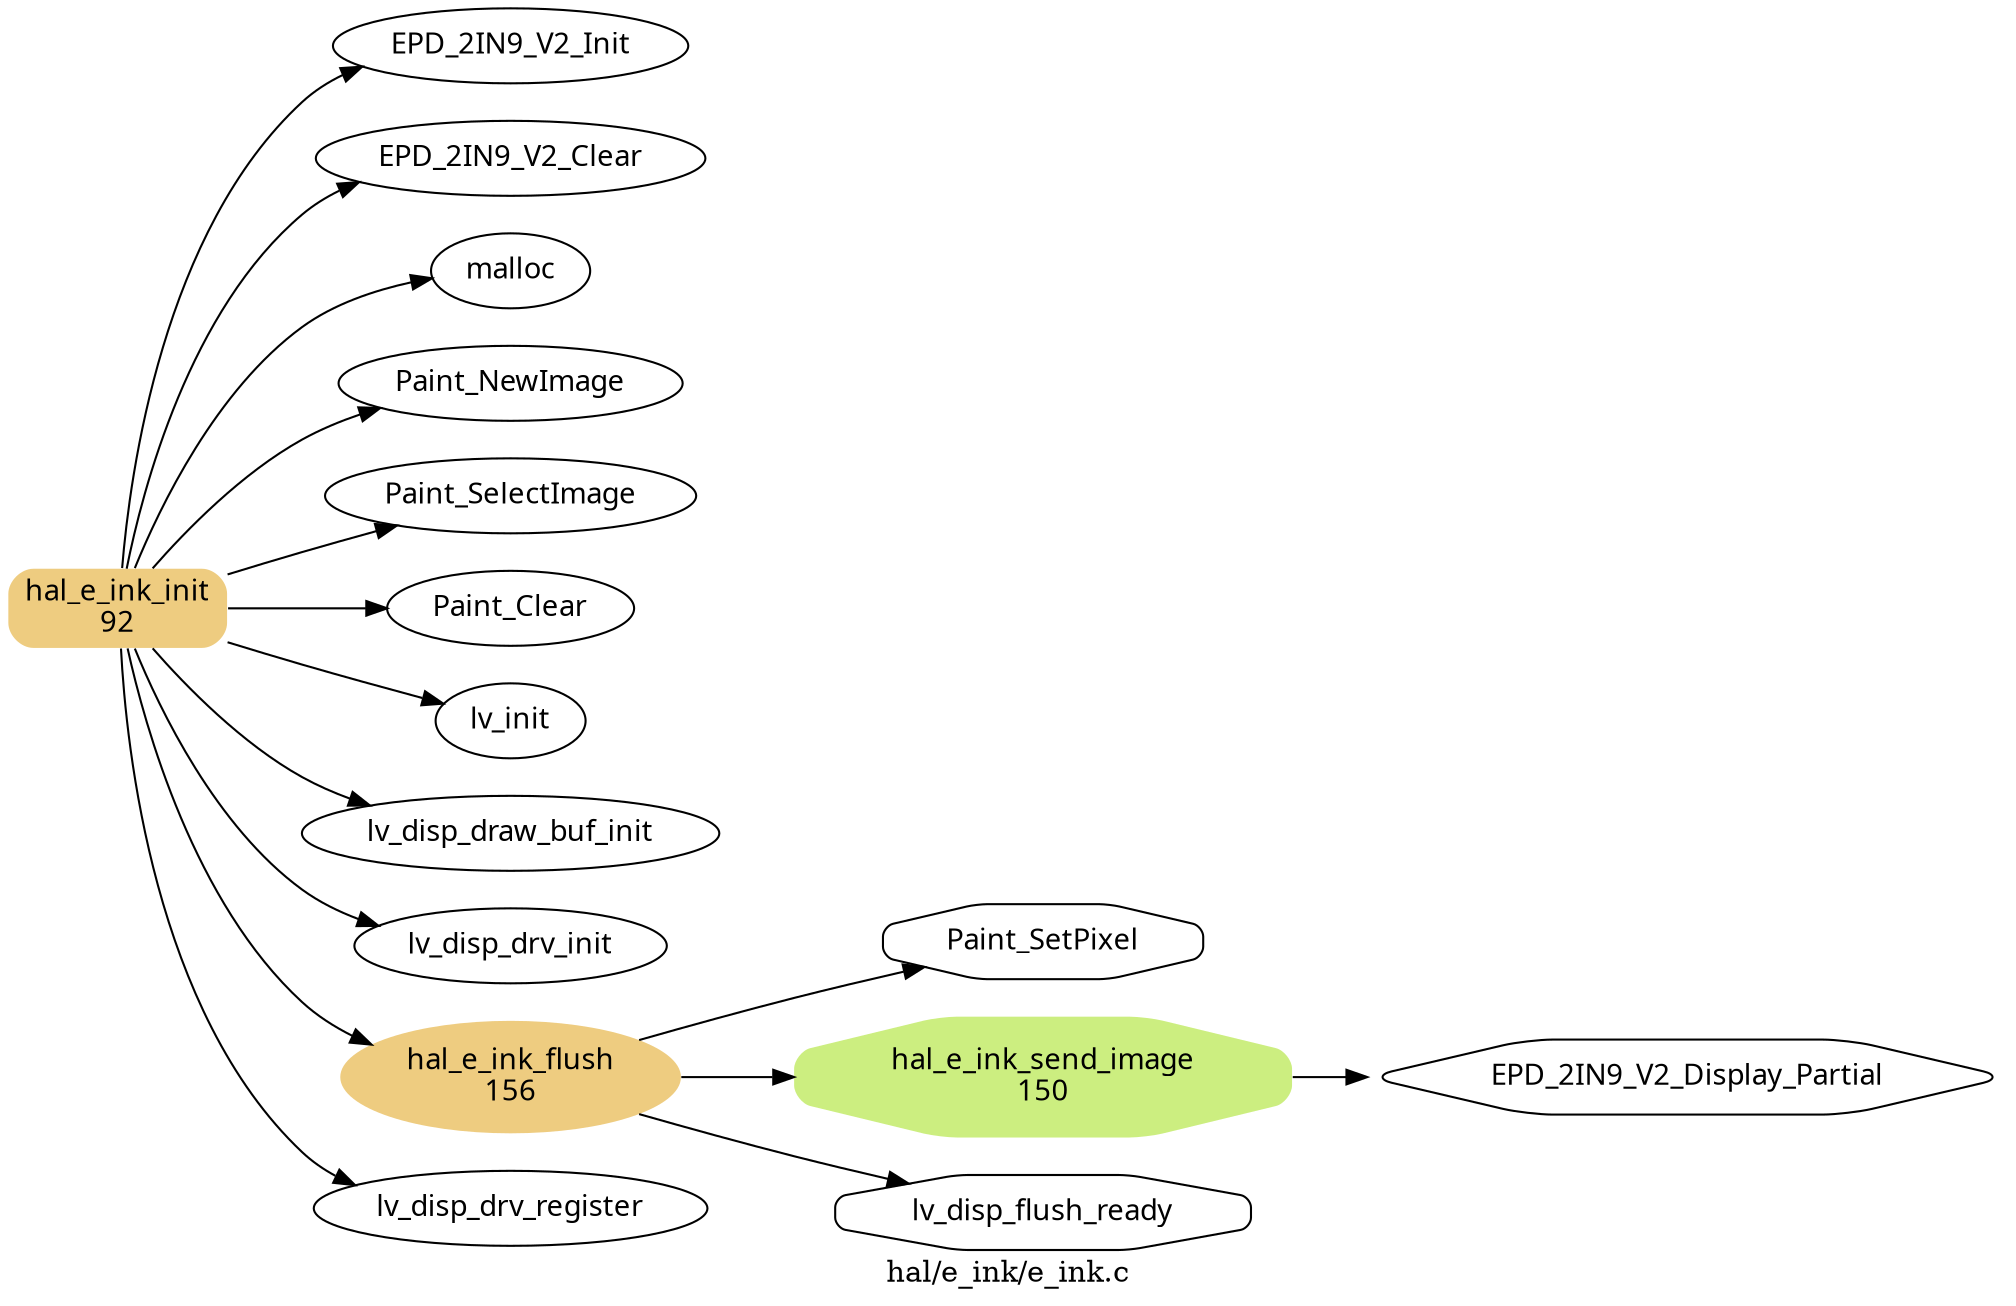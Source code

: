 strict digraph {
	graph [bb="0,0,938.78,619",
		label="hal/e_ink/e_ink.c",
		lheight=0.21,
		lp="469.39,11.5",
		lwidth=1.31,
		overlap=False,
		rankdir=LR,
		splines=true
	];
	node [fillcolor="#ffffff",
		fontname="Vera Sans Mono",
		label="\N",
		peripheries=1,
		style="filled,rounded"
	];
	hal_e_ink_init	[fillcolor="#eecc80",
		height=0.52778,
		label="hal_e_ink_init\n92",
		peripheries=0,
		pos="49.5,331",
		shape=box,
		width=1.375];
	EPD_2IN9_V2_Init	[height=0.5,
		label=EPD_2IN9_V2_Init,
		pos="229.89,601",
		shape=ellipse,
		width=2.347];
	hal_e_ink_init -> EPD_2IN9_V2_Init	[pos="e,161.53,590.25 51.423,350.26 54.676,395.96 69.321,511.82 135,574 140.05,578.78 145.89,582.72 152.13,585.97"];
	EPD_2IN9_V2_Clear	[height=0.5,
		label=EPD_2IN9_V2_Clear,
		pos="229.89,547",
		shape=ellipse,
		width=2.5998];
	hal_e_ink_init -> EPD_2IN9_V2_Clear	[pos="e,160.12,534.91 53.594,350.25 60.755,388.44 82.086,474.04 135,520 139.79,524.16 145.18,527.68 150.91,530.66"];
	malloc	[height=0.5,
		label=malloc,
		pos="229.89,493",
		shape=ellipse,
		width=1.011];
	hal_e_ink_init -> malloc	[pos="e,194.05,489.13 57.337,350.24 68.774,379.65 94.589,435.55 135,466 149.13,476.65 167.34,483.1 183.96,487.01"];
	Paint_NewImage	[height=0.5,
		label=Paint_NewImage,
		pos="229.89,439",
		shape=ellipse,
		width=2.1665];
	hal_e_ink_init -> Paint_NewImage	[pos="e,170.99,427.11 65.639,350.13 81.18,368.54 106.99,395.89 135,412 143.18,416.71 152.25,420.65 161.42,423.93"];
	Paint_SelectImage	[height=0.5,
		label=Paint_SelectImage,
		pos="229.89,385",
		shape=ellipse,
		width=2.3651];
	hal_e_ink_init -> Paint_SelectImage	[pos="e,178.13,370.7 99.129,346.81 110.85,350.54 123.36,354.47 135,358 145.8,361.28 157.32,364.67 168.47,367.91"];
	Paint_Clear	[height=0.5,
		label=Paint_Clear,
		pos="229.89,331",
		shape=ellipse,
		width=1.5707];
	hal_e_ink_init -> Paint_Clear	[pos="e,173.27,331 99.246,331 118.93,331 141.94,331 163.07,331"];
	lv_init	[height=0.5,
		label=lv_init,
		pos="229.89,277",
		shape=ellipse,
		width=0.92075];
	hal_e_ink_init -> lv_init	[pos="e,200.06,285.05 99.129,315.19 110.85,311.46 123.36,307.53 135,304 153.01,298.53 173.05,292.73 189.97,287.92"];
	lv_disp_draw_buf_init	[height=0.5,
		label=lv_disp_draw_buf_init,
		pos="229.89,223",
		shape=ellipse,
		width=2.6359];
	hal_e_ink_init -> lv_disp_draw_buf_init	[pos="e,166.04,236.48 65.639,311.87 81.18,293.46 106.99,266.11 135,250 141.72,246.13 149.03,242.79 156.51,239.9"];
	lv_disp_drv_init	[height=0.5,
		label=lv_disp_drv_init,
		pos="229.89,169",
		shape=ellipse,
		width=1.9859];
	hal_e_ink_init -> lv_disp_drv_init	[pos="e,169.69,178.92 57.337,311.76 68.774,282.35 94.589,226.45 135,196 142.54,190.32 151.24,185.83 160.24,182.29"];
	hal_e_ink_flush	[fillcolor="#eecc80",
		height=0.74639,
		label="hal_e_ink_flush\n156",
		peripheries=0,
		pos="229.89,106",
		shape=ellipse,
		width=2.1606];
	hal_e_ink_init -> hal_e_ink_flush	[pos="e,166.76,121.88 53.999,311.84 61.836,274.2 84.244,190.07 135,142 141.61,135.74 149.42,130.54 157.67,126.22"];
	lv_disp_drv_register	[height=0.5,
		label=lv_disp_drv_register,
		pos="229.89,43",
		shape=ellipse,
		width=2.4734];
	hal_e_ink_init -> lv_disp_drv_register	[pos="e,159.96,54.195 50.884,311.78 52.913,263.8 64.998,137.72 135,70 139.64,65.511 144.98,61.76 150.7,58.627"];
	Paint_SetPixel	[height=0.5,
		label=Paint_SetPixel,
		pos="480.18,171",
		shape=octagon,
		width=2.0323];
	hal_e_ink_flush -> Paint_SetPixel	[pos="e,424.19,159.19 288.55,123.68 311.01,130.35 337.02,137.82 360.78,144 378.01,148.48 396.75,152.94 414.14,156.91"];
	hal_e_ink_send_image	[fillcolor="#ccee80",
		height=0.80789,
		label="hal_e_ink_send_image\n150",
		peripheries=0,
		pos="480.18,106",
		shape=octagon,
		width=3.3166];
	hal_e_ink_flush -> hal_e_ink_send_image	[pos="e,360.73,106 307.75,106 321.41,106 335.96,106 350.59,106"];
	lv_disp_flush_ready	[height=0.5,
		label=lv_disp_flush_ready,
		pos="480.18,41",
		shape=octagon,
		width=2.6576];
	hal_e_ink_flush -> lv_disp_flush_ready	[pos="e,416.33,54.589 288.55,88.319 311.01,81.646 337.02,74.179 360.78,68 375.51,64.17 391.35,60.353 406.5,56.846"];
	EPD_2IN9_V2_Display_Partial	[height=0.5,
		label=EPD_2IN9_V2_Display_Partial,
		pos="787.18,106",
		shape=hexagon,
		width=4.2111];
	hal_e_ink_send_image -> EPD_2IN9_V2_Display_Partial	[pos="e,635.51,106 599.54,106 608.02,106 616.65,106 625.32,106"];
}
